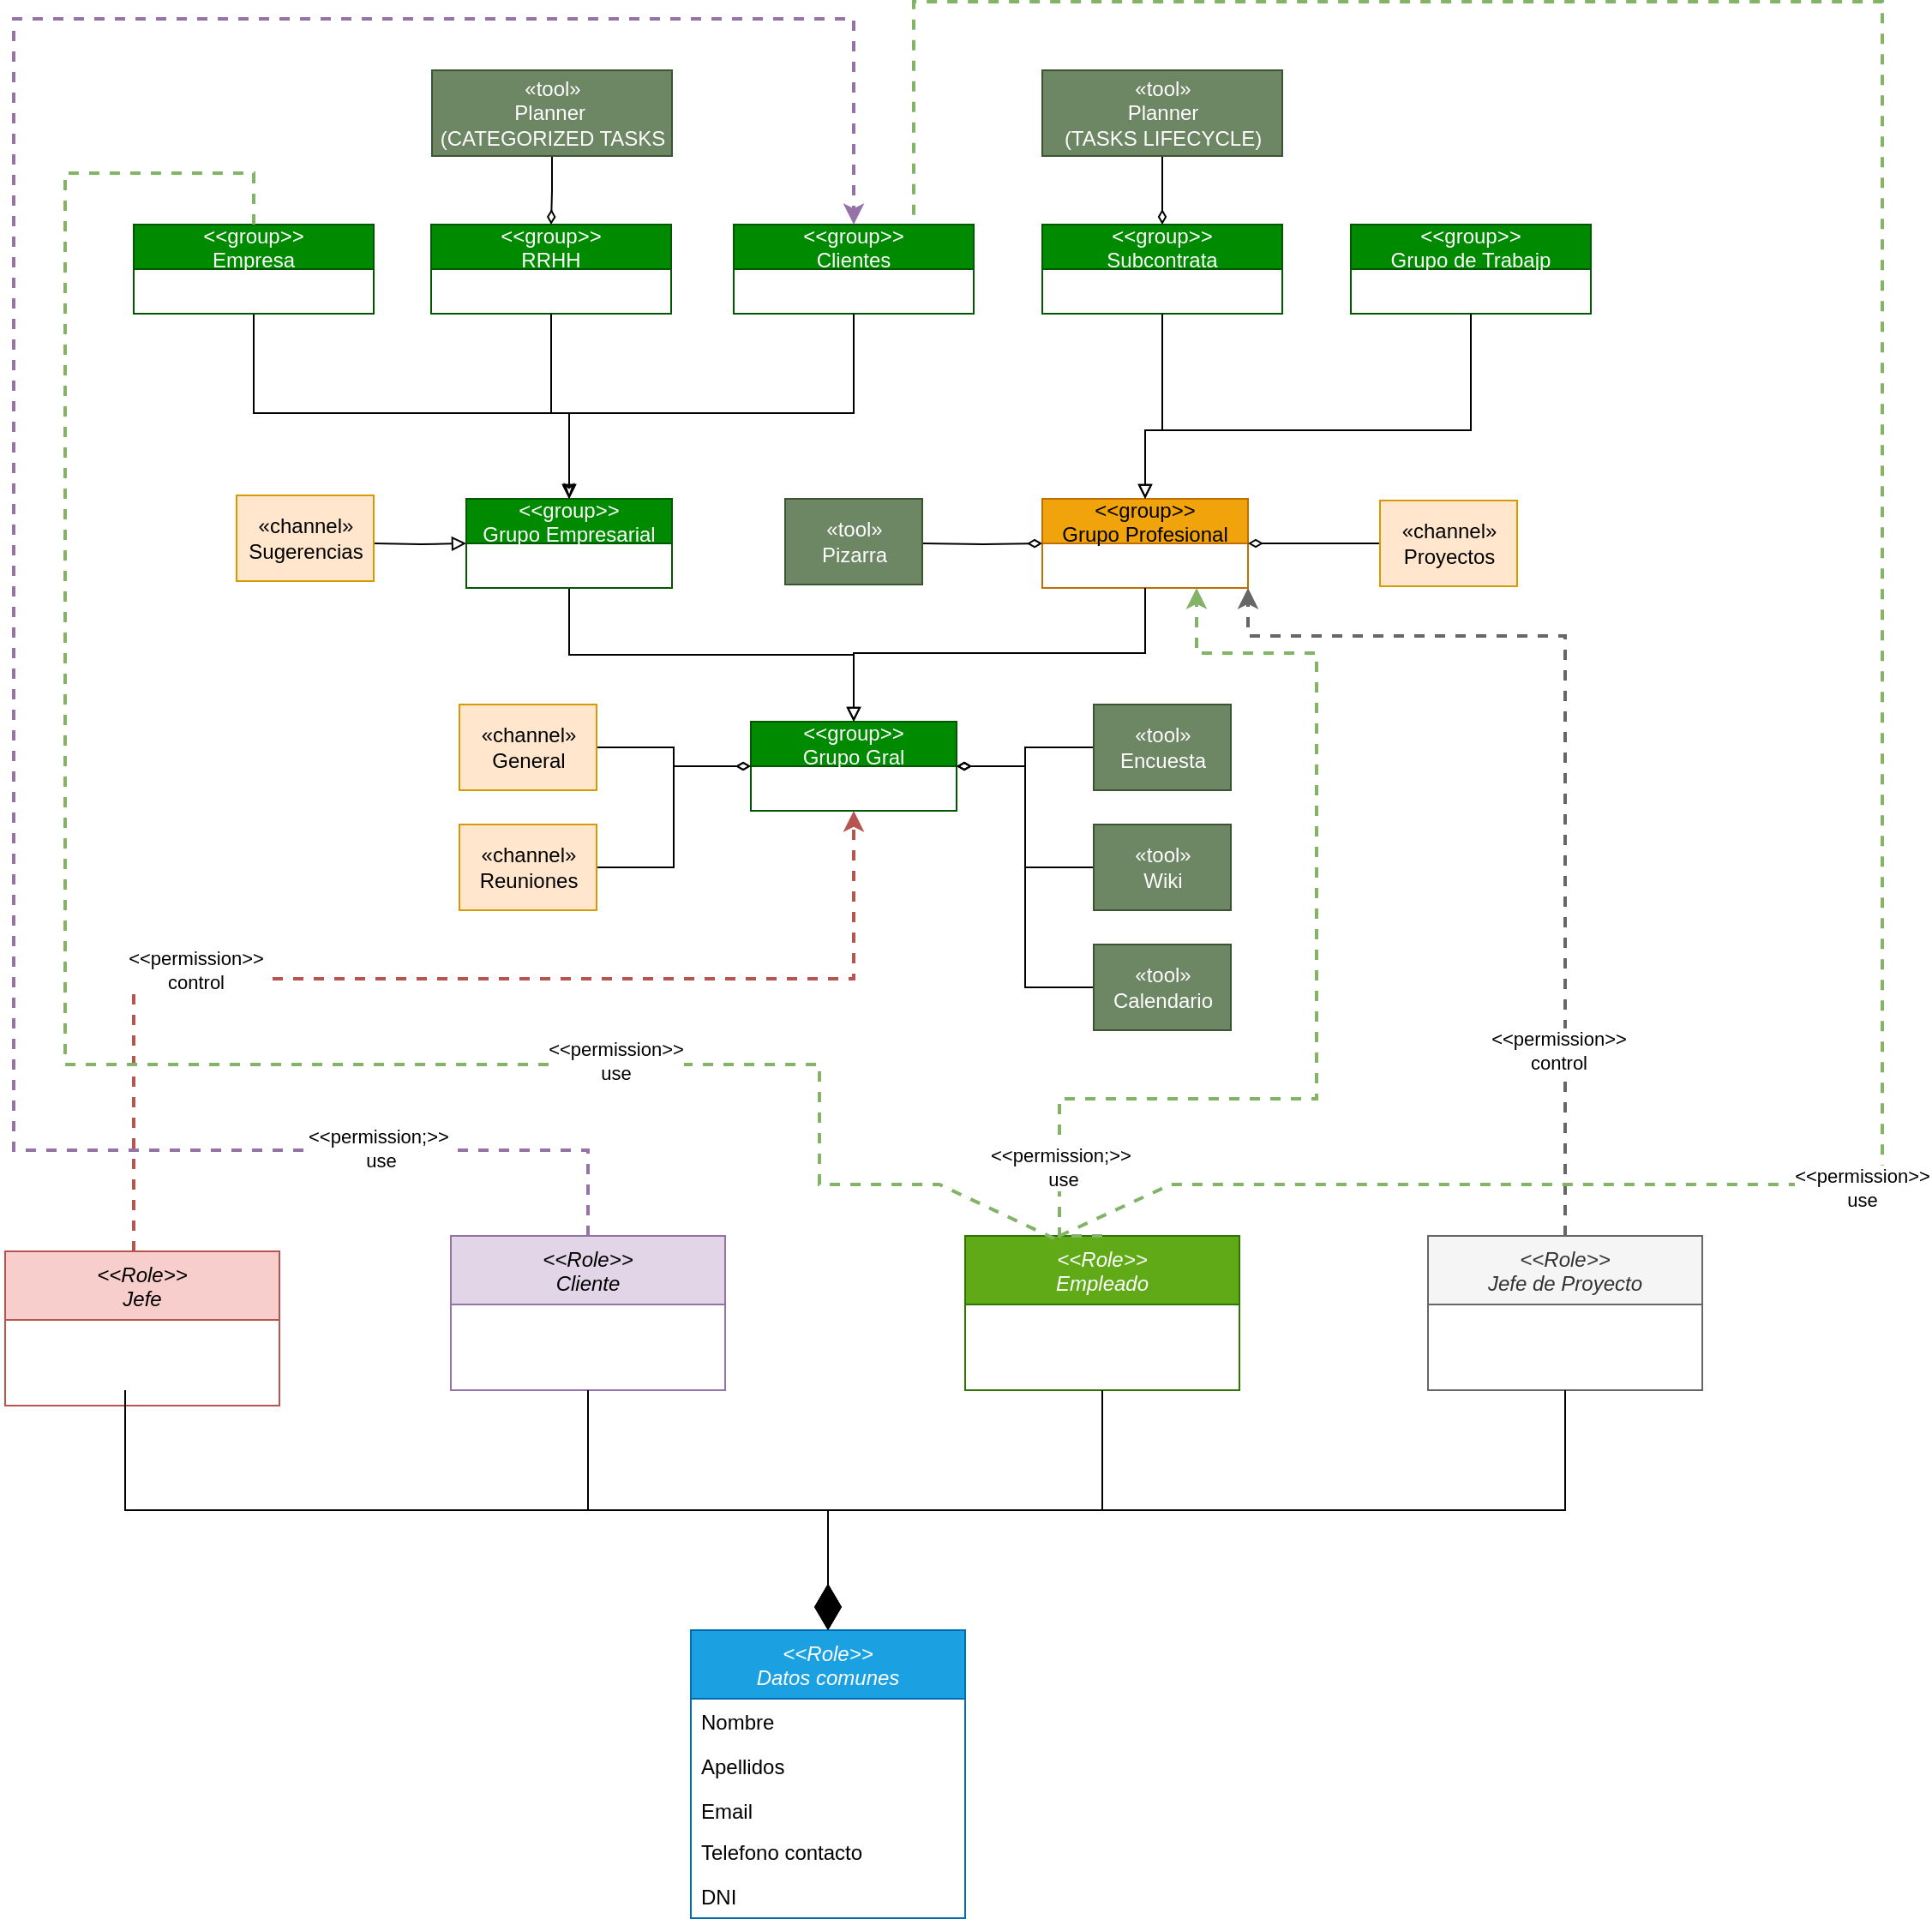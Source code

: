<mxfile version="16.2.6" type="device" pages="2"><diagram id="GxfPkGOHTLp28UfHwVgY" name="Page-1"><mxGraphModel dx="1038" dy="1708" grid="1" gridSize="10" guides="1" tooltips="1" connect="1" arrows="1" fold="1" page="1" pageScale="1" pageWidth="827" pageHeight="1169" math="0" shadow="0"><root><mxCell id="0"/><mxCell id="1" parent="0"/><mxCell id="g1RFFWvCyGkilMAGjrpK-51" style="edgeStyle=orthogonalEdgeStyle;rounded=0;orthogonalLoop=1;jettySize=auto;html=1;exitX=0.5;exitY=1;exitDx=0;exitDy=0;entryX=0.5;entryY=0;entryDx=0;entryDy=0;endArrow=block;endFill=0;" parent="1" source="g1RFFWvCyGkilMAGjrpK-1" target="g1RFFWvCyGkilMAGjrpK-13" edge="1"><mxGeometry relative="1" as="geometry"><Array as="points"><mxPoint x="170" y="180"/><mxPoint x="354" y="180"/></Array></mxGeometry></mxCell><mxCell id="g1RFFWvCyGkilMAGjrpK-1" value="&lt;&lt;group&gt;&gt;&#10;Empresa" style="swimlane;fontStyle=0;childLayout=stackLayout;horizontal=1;startSize=26;fillColor=#008a00;horizontalStack=0;resizeParent=1;resizeParentMax=0;resizeLast=0;collapsible=1;marginBottom=0;fontColor=#ffffff;strokeColor=#005700;" parent="1" vertex="1"><mxGeometry x="100" y="70" width="140" height="52" as="geometry"/></mxCell><mxCell id="g1RFFWvCyGkilMAGjrpK-60" style="edgeStyle=orthogonalEdgeStyle;rounded=0;orthogonalLoop=1;jettySize=auto;html=1;exitX=0.5;exitY=1;exitDx=0;exitDy=0;entryX=0.5;entryY=0;entryDx=0;entryDy=0;endArrow=block;endFill=0;" parent="1" source="g1RFFWvCyGkilMAGjrpK-13" target="g1RFFWvCyGkilMAGjrpK-59" edge="1"><mxGeometry relative="1" as="geometry"/></mxCell><mxCell id="g1RFFWvCyGkilMAGjrpK-13" value="&lt;&lt;group&gt;&gt;&#10;Grupo Empresarial" style="swimlane;fontStyle=0;childLayout=stackLayout;horizontal=1;startSize=26;fillColor=#008a00;horizontalStack=0;resizeParent=1;resizeParentMax=0;resizeLast=0;collapsible=1;marginBottom=0;fontColor=#ffffff;strokeColor=#005700;" parent="1" vertex="1"><mxGeometry x="294" y="230" width="120" height="52" as="geometry"/></mxCell><mxCell id="g1RFFWvCyGkilMAGjrpK-41" value="&lt;&lt;group&gt;&gt;&#10;Clientes" style="swimlane;fontStyle=0;childLayout=stackLayout;horizontal=1;startSize=26;fillColor=#008a00;horizontalStack=0;resizeParent=1;resizeParentMax=0;resizeLast=0;collapsible=1;marginBottom=0;fontColor=#ffffff;strokeColor=#005700;" parent="1" vertex="1"><mxGeometry x="450" y="70" width="140" height="52" as="geometry"/></mxCell><mxCell id="g1RFFWvCyGkilMAGjrpK-42" value="&lt;&lt;group&gt;&gt;&#10;Subcontrata" style="swimlane;fontStyle=0;childLayout=stackLayout;horizontal=1;startSize=26;fillColor=#008a00;horizontalStack=0;resizeParent=1;resizeParentMax=0;resizeLast=0;collapsible=1;marginBottom=0;fontColor=#ffffff;strokeColor=#005700;" parent="1" vertex="1"><mxGeometry x="630" y="70" width="140" height="52" as="geometry"/></mxCell><mxCell id="g1RFFWvCyGkilMAGjrpK-43" value="&lt;&lt;group&gt;&gt;&#10;RRHH" style="swimlane;fontStyle=0;childLayout=stackLayout;horizontal=1;startSize=26;fillColor=#008a00;horizontalStack=0;resizeParent=1;resizeParentMax=0;resizeLast=0;collapsible=1;marginBottom=0;fontColor=#ffffff;strokeColor=#005700;" parent="1" vertex="1"><mxGeometry x="273.5" y="70" width="140" height="52" as="geometry"/></mxCell><mxCell id="g1RFFWvCyGkilMAGjrpK-44" value="&lt;&lt;group&gt;&gt;&#10;Grupo Profesional" style="swimlane;fontStyle=0;childLayout=stackLayout;horizontal=1;startSize=26;fillColor=#f0a30a;horizontalStack=0;resizeParent=1;resizeParentMax=0;resizeLast=0;collapsible=1;marginBottom=0;fontColor=#000000;strokeColor=#BD7000;" parent="1" vertex="1"><mxGeometry x="630" y="230" width="120" height="52" as="geometry"/></mxCell><mxCell id="g1RFFWvCyGkilMAGjrpK-50" value="&lt;&lt;group&gt;&gt;&#10;Grupo de Trabajp" style="swimlane;fontStyle=0;childLayout=stackLayout;horizontal=1;startSize=26;fillColor=#008a00;horizontalStack=0;resizeParent=1;resizeParentMax=0;resizeLast=0;collapsible=1;marginBottom=0;fontColor=#ffffff;strokeColor=#005700;" parent="1" vertex="1"><mxGeometry x="810" y="70" width="140" height="52" as="geometry"/></mxCell><mxCell id="g1RFFWvCyGkilMAGjrpK-52" style="edgeStyle=orthogonalEdgeStyle;rounded=0;orthogonalLoop=1;jettySize=auto;html=1;exitX=0.5;exitY=1;exitDx=0;exitDy=0;endArrow=classicThin;endFill=0;entryX=0.5;entryY=0;entryDx=0;entryDy=0;" parent="1" source="g1RFFWvCyGkilMAGjrpK-41" target="g1RFFWvCyGkilMAGjrpK-13" edge="1"><mxGeometry relative="1" as="geometry"><mxPoint x="180" y="132" as="sourcePoint"/><mxPoint x="380" y="200" as="targetPoint"/><Array as="points"><mxPoint x="520" y="180"/><mxPoint x="354" y="180"/></Array></mxGeometry></mxCell><mxCell id="g1RFFWvCyGkilMAGjrpK-54" style="edgeStyle=orthogonalEdgeStyle;rounded=0;orthogonalLoop=1;jettySize=auto;html=1;exitX=0.5;exitY=1;exitDx=0;exitDy=0;entryX=0.5;entryY=0;entryDx=0;entryDy=0;endArrow=block;endFill=0;" parent="1" source="g1RFFWvCyGkilMAGjrpK-43" target="g1RFFWvCyGkilMAGjrpK-13" edge="1"><mxGeometry relative="1" as="geometry"><mxPoint x="200" y="152" as="sourcePoint"/><mxPoint x="384" y="260" as="targetPoint"/><Array as="points"><mxPoint x="344" y="180"/><mxPoint x="354" y="180"/></Array></mxGeometry></mxCell><mxCell id="g1RFFWvCyGkilMAGjrpK-55" style="edgeStyle=orthogonalEdgeStyle;rounded=0;orthogonalLoop=1;jettySize=auto;html=1;exitX=0.5;exitY=1;exitDx=0;exitDy=0;endArrow=block;endFill=0;" parent="1" source="g1RFFWvCyGkilMAGjrpK-50" target="g1RFFWvCyGkilMAGjrpK-44" edge="1"><mxGeometry relative="1" as="geometry"><mxPoint x="750" y="210" as="sourcePoint"/><mxPoint x="934" y="318" as="targetPoint"/><Array as="points"><mxPoint x="880" y="190"/><mxPoint x="690" y="190"/></Array></mxGeometry></mxCell><mxCell id="g1RFFWvCyGkilMAGjrpK-56" style="edgeStyle=orthogonalEdgeStyle;rounded=0;orthogonalLoop=1;jettySize=auto;html=1;exitX=0.5;exitY=1;exitDx=0;exitDy=0;entryX=0.5;entryY=0;entryDx=0;entryDy=0;endArrow=block;endFill=0;" parent="1" source="g1RFFWvCyGkilMAGjrpK-42" target="g1RFFWvCyGkilMAGjrpK-44" edge="1"><mxGeometry relative="1" as="geometry"><mxPoint x="400" y="282" as="sourcePoint"/><mxPoint x="584" y="390" as="targetPoint"/><Array as="points"><mxPoint x="700" y="190"/><mxPoint x="690" y="190"/></Array></mxGeometry></mxCell><mxCell id="g1RFFWvCyGkilMAGjrpK-58" style="edgeStyle=orthogonalEdgeStyle;rounded=0;orthogonalLoop=1;jettySize=auto;html=1;exitX=1;exitY=0.5;exitDx=0;exitDy=0;entryX=0;entryY=0.5;entryDx=0;entryDy=0;endArrow=block;endFill=0;" parent="1" target="g1RFFWvCyGkilMAGjrpK-13" edge="1"><mxGeometry relative="1" as="geometry"><mxPoint x="240" y="256.0" as="sourcePoint"/></mxGeometry></mxCell><mxCell id="g1RFFWvCyGkilMAGjrpK-59" value="&lt;&lt;group&gt;&gt;&#10;Grupo Gral" style="swimlane;fontStyle=0;childLayout=stackLayout;horizontal=1;startSize=26;fillColor=#008a00;horizontalStack=0;resizeParent=1;resizeParentMax=0;resizeLast=0;collapsible=1;marginBottom=0;fontColor=#ffffff;strokeColor=#005700;" parent="1" vertex="1"><mxGeometry x="460" y="360" width="120" height="52" as="geometry"/></mxCell><mxCell id="g1RFFWvCyGkilMAGjrpK-62" style="edgeStyle=orthogonalEdgeStyle;rounded=0;orthogonalLoop=1;jettySize=auto;html=1;exitX=0.5;exitY=1;exitDx=0;exitDy=0;endArrow=block;endFill=0;entryX=0.5;entryY=0;entryDx=0;entryDy=0;" parent="1" source="g1RFFWvCyGkilMAGjrpK-44" target="g1RFFWvCyGkilMAGjrpK-59" edge="1"><mxGeometry relative="1" as="geometry"><mxPoint x="364" y="292" as="sourcePoint"/><mxPoint x="560" y="340" as="targetPoint"/><Array as="points"><mxPoint x="690" y="320"/><mxPoint x="520" y="320"/></Array></mxGeometry></mxCell><mxCell id="g1RFFWvCyGkilMAGjrpK-65" style="edgeStyle=orthogonalEdgeStyle;rounded=0;orthogonalLoop=1;jettySize=auto;html=1;entryX=0;entryY=0.5;entryDx=0;entryDy=0;endArrow=diamondThin;endFill=0;strokeWidth=1;" parent="1" target="g1RFFWvCyGkilMAGjrpK-44" edge="1"><mxGeometry relative="1" as="geometry"><mxPoint x="560" y="256.0" as="sourcePoint"/></mxGeometry></mxCell><mxCell id="g1RFFWvCyGkilMAGjrpK-67" value="«tool»&lt;br&gt;Pizarra" style="html=1;fillColor=#6d8764;fontColor=#ffffff;strokeColor=#3A5431;" parent="1" vertex="1"><mxGeometry x="480" y="230" width="80" height="50" as="geometry"/></mxCell><mxCell id="g1RFFWvCyGkilMAGjrpK-79" style="edgeStyle=orthogonalEdgeStyle;rounded=0;orthogonalLoop=1;jettySize=auto;html=1;exitX=1;exitY=0.5;exitDx=0;exitDy=0;endArrow=diamondThin;endFill=0;strokeWidth=1;entryX=0;entryY=0.5;entryDx=0;entryDy=0;" parent="1" source="g1RFFWvCyGkilMAGjrpK-68" target="g1RFFWvCyGkilMAGjrpK-59" edge="1"><mxGeometry relative="1" as="geometry"><mxPoint x="440" y="410" as="targetPoint"/></mxGeometry></mxCell><mxCell id="g1RFFWvCyGkilMAGjrpK-68" value="«channel»&lt;br&gt;Reuniones" style="html=1;fillColor=#ffe6cc;strokeColor=#d79b00;" parent="1" vertex="1"><mxGeometry x="290" y="420" width="80" height="50" as="geometry"/></mxCell><mxCell id="g1RFFWvCyGkilMAGjrpK-69" value="«channel»&lt;br&gt;Sugerencias" style="html=1;fillColor=#ffe6cc;strokeColor=#d79b00;" parent="1" vertex="1"><mxGeometry x="160" y="228" width="80" height="50" as="geometry"/></mxCell><mxCell id="g1RFFWvCyGkilMAGjrpK-78" style="edgeStyle=orthogonalEdgeStyle;rounded=0;orthogonalLoop=1;jettySize=auto;html=1;exitX=1;exitY=0.5;exitDx=0;exitDy=0;entryX=0;entryY=0.5;entryDx=0;entryDy=0;endArrow=diamondThin;endFill=0;strokeWidth=1;" parent="1" source="g1RFFWvCyGkilMAGjrpK-70" target="g1RFFWvCyGkilMAGjrpK-59" edge="1"><mxGeometry relative="1" as="geometry"/></mxCell><mxCell id="g1RFFWvCyGkilMAGjrpK-70" value="«channel»&lt;br&gt;General" style="html=1;fillColor=#ffe6cc;strokeColor=#d79b00;" parent="1" vertex="1"><mxGeometry x="290" y="350" width="80" height="50" as="geometry"/></mxCell><mxCell id="g1RFFWvCyGkilMAGjrpK-73" style="edgeStyle=orthogonalEdgeStyle;rounded=0;orthogonalLoop=1;jettySize=auto;html=1;endArrow=diamondThin;endFill=0;strokeWidth=1;" parent="1" target="g1RFFWvCyGkilMAGjrpK-44" edge="1"><mxGeometry relative="1" as="geometry"><mxPoint x="827" y="256.048" as="sourcePoint"/><Array as="points"><mxPoint x="800" y="256"/><mxPoint x="800" y="256"/></Array></mxGeometry></mxCell><mxCell id="g1RFFWvCyGkilMAGjrpK-82" style="edgeStyle=orthogonalEdgeStyle;rounded=0;orthogonalLoop=1;jettySize=auto;html=1;exitX=0;exitY=0.5;exitDx=0;exitDy=0;entryX=1;entryY=0.5;entryDx=0;entryDy=0;endArrow=diamondThin;endFill=0;strokeWidth=1;" parent="1" source="g1RFFWvCyGkilMAGjrpK-74" target="g1RFFWvCyGkilMAGjrpK-59" edge="1"><mxGeometry relative="1" as="geometry"/></mxCell><mxCell id="g1RFFWvCyGkilMAGjrpK-74" value="«tool»&lt;br&gt;Calendario" style="html=1;fillColor=#6d8764;fontColor=#ffffff;strokeColor=#3A5431;" parent="1" vertex="1"><mxGeometry x="660" y="490" width="80" height="50" as="geometry"/></mxCell><mxCell id="g1RFFWvCyGkilMAGjrpK-81" style="edgeStyle=orthogonalEdgeStyle;rounded=0;orthogonalLoop=1;jettySize=auto;html=1;exitX=0;exitY=0.5;exitDx=0;exitDy=0;endArrow=diamondThin;endFill=0;strokeWidth=1;entryX=1;entryY=0.5;entryDx=0;entryDy=0;" parent="1" source="g1RFFWvCyGkilMAGjrpK-75" target="g1RFFWvCyGkilMAGjrpK-59" edge="1"><mxGeometry relative="1" as="geometry"><mxPoint x="620" y="410" as="targetPoint"/></mxGeometry></mxCell><mxCell id="g1RFFWvCyGkilMAGjrpK-75" value="«tool»&lt;br&gt;Wiki" style="html=1;fillColor=#6d8764;fontColor=#ffffff;strokeColor=#3A5431;" parent="1" vertex="1"><mxGeometry x="660" y="420" width="80" height="50" as="geometry"/></mxCell><mxCell id="g1RFFWvCyGkilMAGjrpK-80" style="edgeStyle=orthogonalEdgeStyle;rounded=0;orthogonalLoop=1;jettySize=auto;html=1;exitX=0;exitY=0.5;exitDx=0;exitDy=0;entryX=1;entryY=0.5;entryDx=0;entryDy=0;endArrow=diamondThin;endFill=0;strokeWidth=1;" parent="1" source="g1RFFWvCyGkilMAGjrpK-76" target="g1RFFWvCyGkilMAGjrpK-59" edge="1"><mxGeometry relative="1" as="geometry"/></mxCell><mxCell id="g1RFFWvCyGkilMAGjrpK-76" value="«tool»&lt;br&gt;Encuesta" style="html=1;fillColor=#6d8764;fontColor=#ffffff;strokeColor=#3A5431;" parent="1" vertex="1"><mxGeometry x="660" y="350" width="80" height="50" as="geometry"/></mxCell><mxCell id="g1RFFWvCyGkilMAGjrpK-77" value="«channel»&lt;br&gt;Proyectos" style="html=1;fillColor=#ffe6cc;strokeColor=#d79b00;" parent="1" vertex="1"><mxGeometry x="827" y="231" width="80" height="50" as="geometry"/></mxCell><mxCell id="g1RFFWvCyGkilMAGjrpK-88" style="edgeStyle=orthogonalEdgeStyle;rounded=0;orthogonalLoop=1;jettySize=auto;html=1;entryX=0.5;entryY=0;entryDx=0;entryDy=0;endArrow=diamondThin;endFill=0;strokeWidth=1;" parent="1" source="g1RFFWvCyGkilMAGjrpK-84" target="g1RFFWvCyGkilMAGjrpK-43" edge="1"><mxGeometry relative="1" as="geometry"/></mxCell><mxCell id="g1RFFWvCyGkilMAGjrpK-84" value="«tool»&lt;br&gt;Planner&amp;nbsp;&lt;br&gt;(CATEGORIZED TASKS" style="html=1;fillColor=#6d8764;fontColor=#ffffff;strokeColor=#3A5431;" parent="1" vertex="1"><mxGeometry x="274" y="-20" width="140" height="50" as="geometry"/></mxCell><mxCell id="g1RFFWvCyGkilMAGjrpK-89" style="edgeStyle=orthogonalEdgeStyle;rounded=0;orthogonalLoop=1;jettySize=auto;html=1;entryX=0.5;entryY=0;entryDx=0;entryDy=0;endArrow=diamondThin;endFill=0;strokeWidth=1;" parent="1" source="g1RFFWvCyGkilMAGjrpK-87" target="g1RFFWvCyGkilMAGjrpK-42" edge="1"><mxGeometry relative="1" as="geometry"/></mxCell><mxCell id="g1RFFWvCyGkilMAGjrpK-87" value="«tool»&lt;br&gt;Planner&lt;br&gt;(TASKS LIFECYCLE)" style="html=1;fillColor=#6d8764;fontColor=#ffffff;strokeColor=#3A5431;" parent="1" vertex="1"><mxGeometry x="630" y="-20" width="140" height="50" as="geometry"/></mxCell><mxCell id="ho-0aEPIAsL0U9mCBBXx-17" style="edgeStyle=orthogonalEdgeStyle;rounded=0;orthogonalLoop=1;jettySize=auto;html=1;exitX=0.5;exitY=0;exitDx=0;exitDy=0;entryX=0.5;entryY=0;entryDx=0;entryDy=0;dashed=1;fillColor=#e1d5e7;strokeColor=#9673a6;strokeWidth=2;" parent="1" source="ho-0aEPIAsL0U9mCBBXx-1" target="g1RFFWvCyGkilMAGjrpK-41" edge="1"><mxGeometry relative="1" as="geometry"><Array as="points"><mxPoint x="365" y="610"/><mxPoint x="30" y="610"/><mxPoint x="30" y="-50"/><mxPoint x="520" y="-50"/></Array></mxGeometry></mxCell><mxCell id="ho-0aEPIAsL0U9mCBBXx-18" value="&amp;lt;&amp;lt;permission;&amp;gt;&amp;gt;&amp;nbsp;&lt;br&gt;use" style="edgeLabel;html=1;align=center;verticalAlign=middle;resizable=0;points=[];" parent="ho-0aEPIAsL0U9mCBBXx-17" vertex="1" connectable="0"><mxGeometry x="-0.792" y="-1" relative="1" as="geometry"><mxPoint x="1" as="offset"/></mxGeometry></mxCell><mxCell id="ho-0aEPIAsL0U9mCBBXx-1" value="&lt;&lt;Role&gt;&gt;&#10;Cliente" style="swimlane;fontStyle=2;align=center;verticalAlign=top;childLayout=stackLayout;horizontal=1;startSize=40;horizontalStack=0;resizeParent=1;resizeLast=0;collapsible=1;marginBottom=0;rounded=0;shadow=0;strokeWidth=1;fillColor=#e1d5e7;strokeColor=#9673a6;" parent="1" vertex="1"><mxGeometry x="285" y="660" width="160" height="90" as="geometry"><mxRectangle x="230" y="140" width="160" height="26" as="alternateBounds"/></mxGeometry></mxCell><mxCell id="ho-0aEPIAsL0U9mCBBXx-2" value="&lt;&lt;Role&gt;&gt;&#10;Empleado" style="swimlane;fontStyle=2;align=center;verticalAlign=top;childLayout=stackLayout;horizontal=1;startSize=40;horizontalStack=0;resizeParent=1;resizeLast=0;collapsible=1;marginBottom=0;rounded=0;shadow=0;strokeWidth=1;fillColor=#60a917;fontColor=#ffffff;strokeColor=#2D7600;" parent="1" vertex="1"><mxGeometry x="585" y="660" width="160" height="90" as="geometry"><mxRectangle x="230" y="140" width="160" height="26" as="alternateBounds"/></mxGeometry></mxCell><mxCell id="ho-0aEPIAsL0U9mCBBXx-28" style="edgeStyle=orthogonalEdgeStyle;rounded=0;orthogonalLoop=1;jettySize=auto;html=1;exitX=0.5;exitY=0;exitDx=0;exitDy=0;entryX=1;entryY=1;entryDx=0;entryDy=0;dashed=1;strokeWidth=2;fillColor=#f5f5f5;strokeColor=#666666;" parent="1" source="ho-0aEPIAsL0U9mCBBXx-3" target="g1RFFWvCyGkilMAGjrpK-44" edge="1"><mxGeometry relative="1" as="geometry"><Array as="points"><mxPoint x="935" y="310"/><mxPoint x="750" y="310"/></Array></mxGeometry></mxCell><mxCell id="ho-0aEPIAsL0U9mCBBXx-29" value="&amp;lt;&amp;lt;permission&amp;gt;&amp;gt;&lt;br&gt;control" style="edgeLabel;html=1;align=center;verticalAlign=middle;resizable=0;points=[];" parent="ho-0aEPIAsL0U9mCBBXx-28" vertex="1" connectable="0"><mxGeometry x="-0.615" y="4" relative="1" as="geometry"><mxPoint as="offset"/></mxGeometry></mxCell><mxCell id="ho-0aEPIAsL0U9mCBBXx-3" value="&lt;&lt;Role&gt;&gt;&#10;Jefe de Proyecto" style="swimlane;fontStyle=2;align=center;verticalAlign=top;childLayout=stackLayout;horizontal=1;startSize=40;horizontalStack=0;resizeParent=1;resizeLast=0;collapsible=1;marginBottom=0;rounded=0;shadow=0;strokeWidth=1;fillColor=#f5f5f5;fontColor=#333333;strokeColor=#666666;" parent="1" vertex="1"><mxGeometry x="855" y="660" width="160" height="90" as="geometry"><mxRectangle x="230" y="140" width="160" height="26" as="alternateBounds"/></mxGeometry></mxCell><mxCell id="ho-0aEPIAsL0U9mCBBXx-15" style="edgeStyle=orthogonalEdgeStyle;rounded=0;orthogonalLoop=1;jettySize=auto;html=1;entryX=0.5;entryY=1;entryDx=0;entryDy=0;dashed=1;strokeWidth=2;fillColor=#f8cecc;strokeColor=#b85450;" parent="1" source="ho-0aEPIAsL0U9mCBBXx-4" target="g1RFFWvCyGkilMAGjrpK-59" edge="1"><mxGeometry relative="1" as="geometry"><Array as="points"><mxPoint x="100" y="510"/><mxPoint x="520" y="510"/></Array></mxGeometry></mxCell><mxCell id="ho-0aEPIAsL0U9mCBBXx-16" value="&amp;lt;&amp;lt;permission&amp;gt;&amp;gt;&lt;br&gt;control" style="edgeLabel;html=1;align=center;verticalAlign=middle;resizable=0;points=[];" parent="ho-0aEPIAsL0U9mCBBXx-15" vertex="1" connectable="0"><mxGeometry x="-0.425" y="5" relative="1" as="geometry"><mxPoint as="offset"/></mxGeometry></mxCell><mxCell id="ho-0aEPIAsL0U9mCBBXx-4" value="&lt;&lt;Role&gt;&gt;&#10;Jefe" style="swimlane;fontStyle=2;align=center;verticalAlign=top;childLayout=stackLayout;horizontal=1;startSize=40;horizontalStack=0;resizeParent=1;resizeLast=0;collapsible=1;marginBottom=0;rounded=0;shadow=0;strokeWidth=1;fillColor=#f8cecc;strokeColor=#b85450;" parent="1" vertex="1"><mxGeometry x="25" y="669" width="160" height="90" as="geometry"><mxRectangle x="230" y="140" width="160" height="26" as="alternateBounds"/></mxGeometry></mxCell><mxCell id="ho-0aEPIAsL0U9mCBBXx-5" value="&lt;&lt;Role&gt;&gt;&#10;Datos comunes" style="swimlane;fontStyle=2;align=center;verticalAlign=top;childLayout=stackLayout;horizontal=1;startSize=40;horizontalStack=0;resizeParent=1;resizeLast=0;collapsible=1;marginBottom=0;rounded=0;shadow=0;strokeWidth=1;fillColor=#1ba1e2;fontColor=#ffffff;strokeColor=#006EAF;" parent="1" vertex="1"><mxGeometry x="425" y="890" width="160" height="168" as="geometry"><mxRectangle x="230" y="140" width="160" height="26" as="alternateBounds"/></mxGeometry></mxCell><mxCell id="ho-0aEPIAsL0U9mCBBXx-6" value="Nombre" style="text;align=left;verticalAlign=top;spacingLeft=4;spacingRight=4;overflow=hidden;rotatable=0;points=[[0,0.5],[1,0.5]];portConstraint=eastwest;" parent="ho-0aEPIAsL0U9mCBBXx-5" vertex="1"><mxGeometry y="40" width="160" height="26" as="geometry"/></mxCell><mxCell id="ho-0aEPIAsL0U9mCBBXx-7" value="Apellidos" style="text;align=left;verticalAlign=top;spacingLeft=4;spacingRight=4;overflow=hidden;rotatable=0;points=[[0,0.5],[1,0.5]];portConstraint=eastwest;rounded=0;shadow=0;html=0;" parent="ho-0aEPIAsL0U9mCBBXx-5" vertex="1"><mxGeometry y="66" width="160" height="26" as="geometry"/></mxCell><mxCell id="ho-0aEPIAsL0U9mCBBXx-8" value="Email " style="text;align=left;verticalAlign=top;spacingLeft=4;spacingRight=4;overflow=hidden;rotatable=0;points=[[0,0.5],[1,0.5]];portConstraint=eastwest;rounded=0;shadow=0;html=0;" parent="ho-0aEPIAsL0U9mCBBXx-5" vertex="1"><mxGeometry y="92" width="160" height="24" as="geometry"/></mxCell><mxCell id="ho-0aEPIAsL0U9mCBBXx-9" value="Telefono contacto" style="text;align=left;verticalAlign=top;spacingLeft=4;spacingRight=4;overflow=hidden;rotatable=0;points=[[0,0.5],[1,0.5]];portConstraint=eastwest;rounded=0;shadow=0;html=0;" parent="ho-0aEPIAsL0U9mCBBXx-5" vertex="1"><mxGeometry y="116" width="160" height="26" as="geometry"/></mxCell><mxCell id="ho-0aEPIAsL0U9mCBBXx-10" value="DNI" style="text;align=left;verticalAlign=top;spacingLeft=4;spacingRight=4;overflow=hidden;rotatable=0;points=[[0,0.5],[1,0.5]];portConstraint=eastwest;rounded=0;shadow=0;html=0;" parent="ho-0aEPIAsL0U9mCBBXx-5" vertex="1"><mxGeometry y="142" width="160" height="26" as="geometry"/></mxCell><mxCell id="ho-0aEPIAsL0U9mCBBXx-11" value="" style="endArrow=diamondThin;endFill=1;endSize=24;html=1;rounded=0;strokeColor=#000000;entryX=0.5;entryY=0;entryDx=0;entryDy=0;exitX=0.5;exitY=1;exitDx=0;exitDy=0;" parent="1" target="ho-0aEPIAsL0U9mCBBXx-5" edge="1"><mxGeometry width="160" relative="1" as="geometry"><mxPoint x="95" y="750" as="sourcePoint"/><mxPoint x="575" y="920" as="targetPoint"/><Array as="points"><mxPoint x="95" y="820"/><mxPoint x="505" y="820"/></Array></mxGeometry></mxCell><mxCell id="ho-0aEPIAsL0U9mCBBXx-12" value="" style="endArrow=diamondThin;endFill=1;endSize=24;html=1;rounded=0;strokeColor=#000000;exitX=0.5;exitY=1;exitDx=0;exitDy=0;" parent="1" source="ho-0aEPIAsL0U9mCBBXx-1" edge="1"><mxGeometry width="160" relative="1" as="geometry"><mxPoint x="105" y="760" as="sourcePoint"/><mxPoint x="505" y="890" as="targetPoint"/><Array as="points"><mxPoint x="365" y="820"/><mxPoint x="505" y="820"/></Array></mxGeometry></mxCell><mxCell id="ho-0aEPIAsL0U9mCBBXx-13" value="" style="endArrow=diamondThin;endFill=1;endSize=24;html=1;rounded=0;strokeColor=#000000;exitX=0.5;exitY=1;exitDx=0;exitDy=0;entryX=0.5;entryY=0;entryDx=0;entryDy=0;" parent="1" source="ho-0aEPIAsL0U9mCBBXx-3" target="ho-0aEPIAsL0U9mCBBXx-5" edge="1"><mxGeometry width="160" relative="1" as="geometry"><mxPoint x="955" y="860" as="sourcePoint"/><mxPoint x="1095" y="1000.0" as="targetPoint"/><Array as="points"><mxPoint x="935" y="820"/><mxPoint x="505" y="820"/></Array></mxGeometry></mxCell><mxCell id="ho-0aEPIAsL0U9mCBBXx-14" value="" style="endArrow=diamondThin;endFill=1;endSize=24;html=1;rounded=0;strokeColor=#000000;exitX=0.5;exitY=1;exitDx=0;exitDy=0;entryX=0.5;entryY=0;entryDx=0;entryDy=0;" parent="1" source="ho-0aEPIAsL0U9mCBBXx-2" target="ho-0aEPIAsL0U9mCBBXx-5" edge="1"><mxGeometry width="160" relative="1" as="geometry"><mxPoint x="695" y="890" as="sourcePoint"/><mxPoint x="835" y="1030.0" as="targetPoint"/><Array as="points"><mxPoint x="665" y="820"/><mxPoint x="505" y="820"/></Array></mxGeometry></mxCell><mxCell id="ho-0aEPIAsL0U9mCBBXx-20" style="edgeStyle=orthogonalEdgeStyle;rounded=0;orthogonalLoop=1;jettySize=auto;html=1;exitX=0.5;exitY=0;exitDx=0;exitDy=0;entryX=0.75;entryY=1;entryDx=0;entryDy=0;dashed=1;fillColor=#d5e8d4;strokeColor=#82b366;strokeWidth=2;" parent="1" source="ho-0aEPIAsL0U9mCBBXx-2" target="g1RFFWvCyGkilMAGjrpK-44" edge="1"><mxGeometry relative="1" as="geometry"><mxPoint x="375" y="670" as="sourcePoint"/><mxPoint x="530" y="80" as="targetPoint"/><Array as="points"><mxPoint x="640" y="660"/><mxPoint x="640" y="580"/><mxPoint x="790" y="580"/><mxPoint x="790" y="320"/><mxPoint x="720" y="320"/></Array></mxGeometry></mxCell><mxCell id="ho-0aEPIAsL0U9mCBBXx-21" value="&amp;lt;&amp;lt;permission;&amp;gt;&amp;gt;&amp;nbsp;&lt;br&gt;use" style="edgeLabel;html=1;align=center;verticalAlign=middle;resizable=0;points=[];" parent="ho-0aEPIAsL0U9mCBBXx-20" vertex="1" connectable="0"><mxGeometry x="-0.792" y="-1" relative="1" as="geometry"><mxPoint x="1" as="offset"/></mxGeometry></mxCell><mxCell id="ho-0aEPIAsL0U9mCBBXx-22" value="" style="endArrow=none;dashed=1;html=1;strokeWidth=2;rounded=0;exitX=0.325;exitY=0.017;exitDx=0;exitDy=0;exitPerimeter=0;entryX=0.5;entryY=0;entryDx=0;entryDy=0;fillColor=#d5e8d4;strokeColor=#82b366;" parent="1" source="ho-0aEPIAsL0U9mCBBXx-2" target="g1RFFWvCyGkilMAGjrpK-1" edge="1"><mxGeometry width="50" height="50" relative="1" as="geometry"><mxPoint x="730" y="380" as="sourcePoint"/><mxPoint x="780" y="330" as="targetPoint"/><Array as="points"><mxPoint x="570" y="630"/><mxPoint x="500" y="630"/><mxPoint x="500" y="560"/><mxPoint x="60" y="560"/><mxPoint x="60" y="280"/><mxPoint x="60" y="70"/><mxPoint x="60" y="40"/><mxPoint x="170" y="40"/></Array></mxGeometry></mxCell><mxCell id="ho-0aEPIAsL0U9mCBBXx-23" value="&lt;span style=&quot;color: rgba(0 , 0 , 0 , 0) ; font-family: monospace ; font-size: 0px ; background-color: rgb(248 , 249 , 250)&quot;&gt;%3CmxGraphModel%3E%3Croot%3E%3CmxCell%20id%3D%220%22%2F%3E%3CmxCell%20id%3D%221%22%20parent%3D%220%22%2F%3E%3CmxCell%20id%3D%222%22%20value%3D%22%26amp%3Blt%3B%26amp%3Blt%3Bpermission%3B%26amp%3Bgt%3B%26amp%3Bgt%3B%26amp%3Bnbsp%3B%26lt%3Bbr%26gt%3Buse%22%20style%3D%22edgeLabel%3Bhtml%3D1%3Balign%3Dcenter%3BverticalAlign%3Dmiddle%3Bresizable%3D0%3Bpoints%3D%5B%5D%3B%22%20vertex%3D%221%22%20connectable%3D%220%22%20parent%3D%221%22%3E%3CmxGeometry%20x%3D%22642%22%20y%3D%22620.714%22%20as%3D%22geometry%22%2F%3E%3C%2FmxCell%3E%3C%2Froot%3E%3C%2FmxGraphModel%3E&amp;lt;&amp;lt;&lt;/span&gt;" style="edgeLabel;html=1;align=center;verticalAlign=middle;resizable=0;points=[];" parent="ho-0aEPIAsL0U9mCBBXx-22" vertex="1" connectable="0"><mxGeometry x="-0.523" y="3" relative="1" as="geometry"><mxPoint as="offset"/></mxGeometry></mxCell><mxCell id="ho-0aEPIAsL0U9mCBBXx-24" value="&amp;lt;&amp;lt;permission&amp;gt;&amp;gt;&lt;br&gt;use" style="edgeLabel;html=1;align=center;verticalAlign=middle;resizable=0;points=[];" parent="ho-0aEPIAsL0U9mCBBXx-22" vertex="1" connectable="0"><mxGeometry x="-0.493" y="-2" relative="1" as="geometry"><mxPoint as="offset"/></mxGeometry></mxCell><mxCell id="ho-0aEPIAsL0U9mCBBXx-25" value="" style="endArrow=none;dashed=1;html=1;strokeWidth=2;rounded=0;entryX=0.75;entryY=0;entryDx=0;entryDy=0;fillColor=#d5e8d4;strokeColor=#82b366;" parent="1" target="g1RFFWvCyGkilMAGjrpK-41" edge="1"><mxGeometry width="50" height="50" relative="1" as="geometry"><mxPoint x="640" y="660" as="sourcePoint"/><mxPoint x="180" y="80" as="targetPoint"/><Array as="points"><mxPoint x="705" y="630"/><mxPoint x="1120" y="630"/><mxPoint x="1120" y="580"/><mxPoint x="1120" y="410"/><mxPoint x="1120" y="120"/><mxPoint x="1120" y="-60"/><mxPoint x="555" y="-60"/></Array></mxGeometry></mxCell><mxCell id="ho-0aEPIAsL0U9mCBBXx-26" value="&lt;span style=&quot;color: rgba(0 , 0 , 0 , 0) ; font-family: monospace ; font-size: 0px ; background-color: rgb(248 , 249 , 250)&quot;&gt;%3CmxGraphModel%3E%3Croot%3E%3CmxCell%20id%3D%220%22%2F%3E%3CmxCell%20id%3D%221%22%20parent%3D%220%22%2F%3E%3CmxCell%20id%3D%222%22%20value%3D%22%26amp%3Blt%3B%26amp%3Blt%3Bpermission%3B%26amp%3Bgt%3B%26amp%3Bgt%3B%26amp%3Bnbsp%3B%26lt%3Bbr%26gt%3Buse%22%20style%3D%22edgeLabel%3Bhtml%3D1%3Balign%3Dcenter%3BverticalAlign%3Dmiddle%3Bresizable%3D0%3Bpoints%3D%5B%5D%3B%22%20vertex%3D%221%22%20connectable%3D%220%22%20parent%3D%221%22%3E%3CmxGeometry%20x%3D%22642%22%20y%3D%22620.714%22%20as%3D%22geometry%22%2F%3E%3C%2FmxCell%3E%3C%2Froot%3E%3C%2FmxGraphModel%3E&amp;lt;&amp;lt;&lt;/span&gt;" style="edgeLabel;html=1;align=center;verticalAlign=middle;resizable=0;points=[];" parent="ho-0aEPIAsL0U9mCBBXx-25" vertex="1" connectable="0"><mxGeometry x="-0.523" y="3" relative="1" as="geometry"><mxPoint as="offset"/></mxGeometry></mxCell><mxCell id="ho-0aEPIAsL0U9mCBBXx-27" value="&amp;lt;&amp;lt;permission&amp;gt;&amp;gt;&lt;br&gt;use" style="edgeLabel;html=1;align=center;verticalAlign=middle;resizable=0;points=[];" parent="ho-0aEPIAsL0U9mCBBXx-25" vertex="1" connectable="0"><mxGeometry x="-0.493" y="-2" relative="1" as="geometry"><mxPoint as="offset"/></mxGeometry></mxCell></root></mxGraphModel></diagram><diagram id="F0gjDMFH9Ub2PMjHvfnV" name="Page-2"><mxGraphModel dx="1038" dy="539" grid="1" gridSize="10" guides="1" tooltips="1" connect="1" arrows="1" fold="1" page="1" pageScale="1" pageWidth="827" pageHeight="1169" math="0" shadow="0"><root><mxCell id="Jxj8cFNe-vN5IqJW3n-Z-0"/><mxCell id="Jxj8cFNe-vN5IqJW3n-Z-1" parent="Jxj8cFNe-vN5IqJW3n-Z-0"/></root></mxGraphModel></diagram></mxfile>